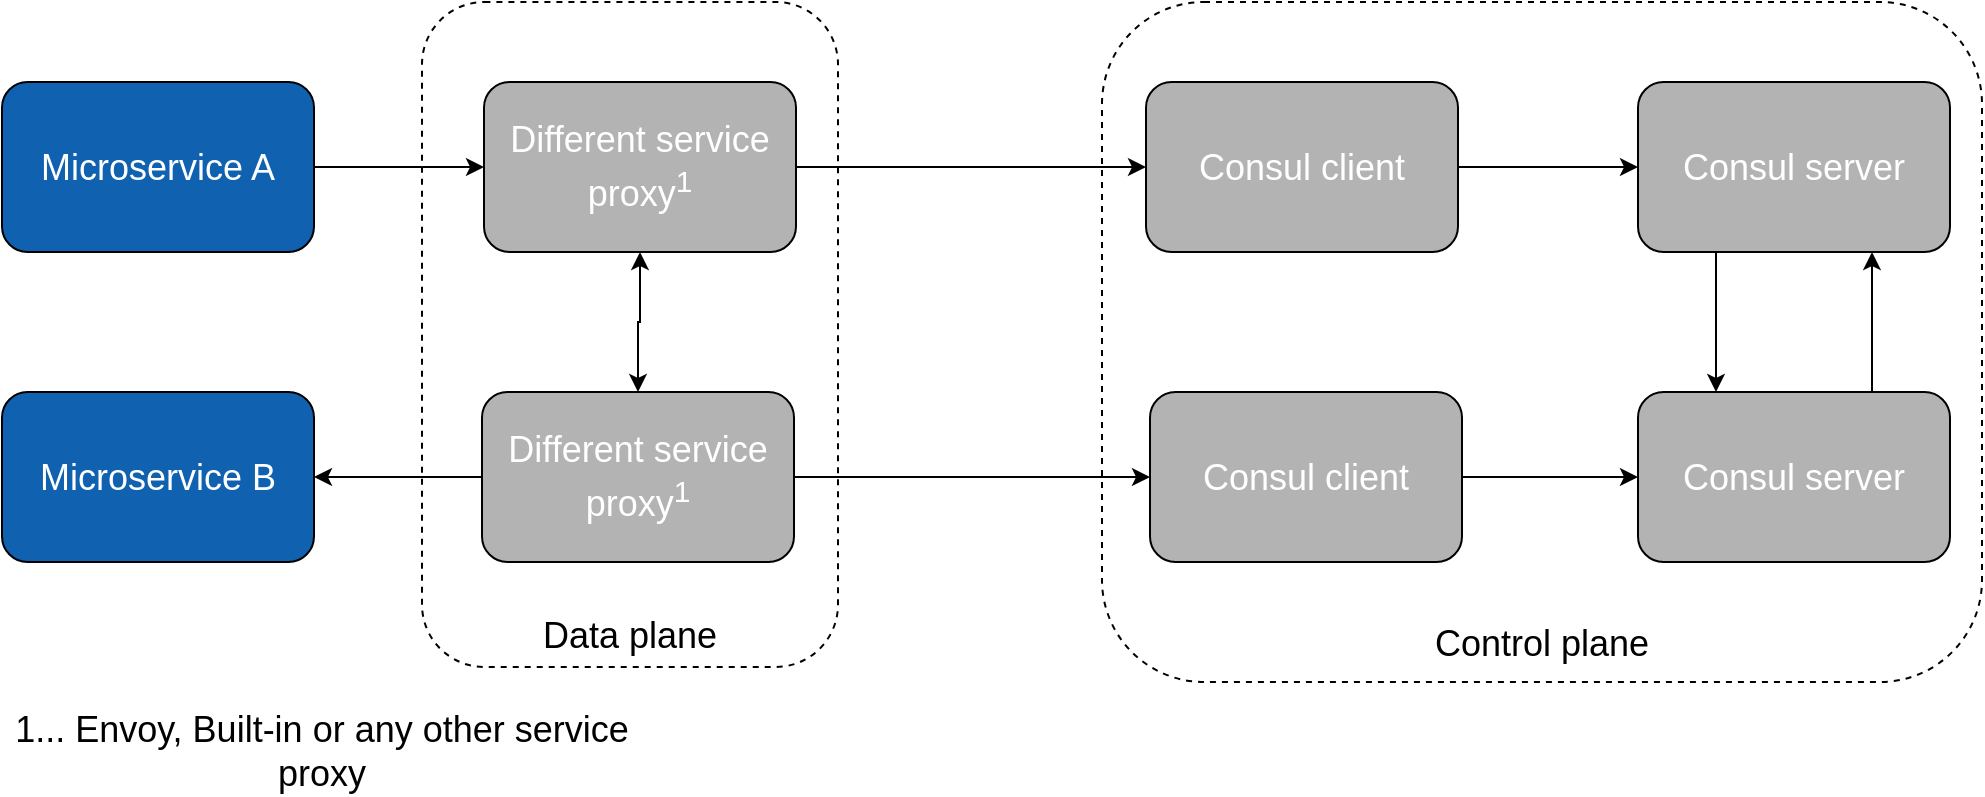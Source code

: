 <mxfile version="21.0.2" type="google"><diagram name="Page-1" id="n8mD0_e8EhDZeHQYchT6"><mxGraphModel grid="1" page="1" gridSize="10" guides="1" tooltips="1" connect="1" arrows="1" fold="1" pageScale="1" pageWidth="827" pageHeight="1169" math="0" shadow="0"><root><mxCell id="0"/><mxCell id="1" parent="0"/><mxCell id="E36L3v2XDwHYzRqljAAk-1" value="&lt;font color=&quot;#000000&quot;&gt;&lt;br&gt;&lt;br&gt;&lt;br&gt;&lt;br&gt;&lt;br&gt;&lt;br&gt;&lt;br&gt;&lt;br&gt;&lt;br&gt;&lt;br&gt;&lt;br&gt;&lt;div style=&quot;text-align: right;&quot;&gt;&lt;span style=&quot;background-color: initial;&quot;&gt;&lt;br&gt;&lt;/span&gt;&lt;/div&gt;&lt;div style=&quot;text-align: right;&quot;&gt;&lt;span style=&quot;background-color: initial;&quot;&gt;&lt;br&gt;&lt;/span&gt;&lt;/div&gt;&lt;div style=&quot;text-align: right;&quot;&gt;&lt;span style=&quot;background-color: initial;&quot;&gt;&lt;br&gt;&lt;/span&gt;&lt;/div&gt;&lt;div style=&quot;text-align: right;&quot;&gt;&lt;span style=&quot;background-color: initial;&quot;&gt;Control plane&lt;/span&gt;&lt;/div&gt;&lt;/font&gt;" style="rounded=1;whiteSpace=wrap;html=1;labelBackgroundColor=none;strokeColor=#000000;fontSize=18;fontColor=#B3B3B3;fillColor=none;dashed=1;" vertex="1" parent="1"><mxGeometry x="760" y="1460" width="440" height="340" as="geometry"/></mxCell><mxCell id="E36L3v2XDwHYzRqljAAk-2" value="&lt;span style=&quot;text-align: right; color: rgb(0, 0, 0); background-color: initial;&quot;&gt;&lt;br&gt;&lt;br&gt;&lt;br&gt;&lt;br&gt;&lt;br&gt;&lt;br&gt;&lt;br&gt;&lt;br&gt;&lt;br&gt;&lt;br&gt;&lt;br&gt;&lt;br&gt;&lt;br&gt;&lt;br&gt;Data plane&lt;/span&gt;&lt;font color=&quot;#000000&quot;&gt;&lt;br&gt;&lt;/font&gt;" style="rounded=1;whiteSpace=wrap;html=1;labelBackgroundColor=none;strokeColor=#000000;fontSize=18;fontColor=#B3B3B3;fillColor=none;dashed=1;" vertex="1" parent="1"><mxGeometry x="420" y="1460" width="208" height="332.5" as="geometry"/></mxCell><mxCell id="E36L3v2XDwHYzRqljAAk-3" style="edgeStyle=orthogonalEdgeStyle;rounded=0;orthogonalLoop=1;jettySize=auto;html=1;exitX=1;exitY=0.5;exitDx=0;exitDy=0;entryX=0;entryY=0.5;entryDx=0;entryDy=0;fontSize=18;fontColor=#B3B3B3;" edge="1" parent="1" source="E36L3v2XDwHYzRqljAAk-4" target="E36L3v2XDwHYzRqljAAk-8"><mxGeometry relative="1" as="geometry"/></mxCell><mxCell id="E36L3v2XDwHYzRqljAAk-4" value="&lt;font color=&quot;#ffffff&quot;&gt;Microservice A&lt;/font&gt;" style="rounded=1;whiteSpace=wrap;html=1;fontSize=18;fillColor=#1061B0;" vertex="1" parent="1"><mxGeometry x="210" y="1500" width="156" height="85" as="geometry"/></mxCell><mxCell id="E36L3v2XDwHYzRqljAAk-5" value="&lt;font color=&quot;#ffffff&quot;&gt;Microservice B&lt;/font&gt;" style="rounded=1;whiteSpace=wrap;html=1;fontSize=18;fillColor=#1061B0;" vertex="1" parent="1"><mxGeometry x="210" y="1655" width="156" height="85" as="geometry"/></mxCell><mxCell id="E36L3v2XDwHYzRqljAAk-6" style="edgeStyle=orthogonalEdgeStyle;rounded=0;orthogonalLoop=1;jettySize=auto;html=1;exitX=0.5;exitY=1;exitDx=0;exitDy=0;entryX=0.5;entryY=0;entryDx=0;entryDy=0;fontSize=18;fontColor=#B3B3B3;startArrow=classic;startFill=1;" edge="1" parent="1" source="E36L3v2XDwHYzRqljAAk-8" target="E36L3v2XDwHYzRqljAAk-11"><mxGeometry relative="1" as="geometry"/></mxCell><mxCell id="E36L3v2XDwHYzRqljAAk-7" style="edgeStyle=orthogonalEdgeStyle;rounded=0;orthogonalLoop=1;jettySize=auto;html=1;exitX=1;exitY=0.5;exitDx=0;exitDy=0;entryX=0;entryY=0.5;entryDx=0;entryDy=0;fontSize=18;fontColor=#000000;" edge="1" parent="1" source="E36L3v2XDwHYzRqljAAk-8" target="E36L3v2XDwHYzRqljAAk-13"><mxGeometry relative="1" as="geometry"/></mxCell><mxCell id="E36L3v2XDwHYzRqljAAk-8" value="&lt;font color=&quot;#ffffff&quot;&gt;Different service proxy&lt;sup&gt;1&lt;/sup&gt;&lt;/font&gt;" style="rounded=1;whiteSpace=wrap;html=1;fontSize=18;fillColor=#B3B3B3;" vertex="1" parent="1"><mxGeometry x="451" y="1500" width="156" height="85" as="geometry"/></mxCell><mxCell id="E36L3v2XDwHYzRqljAAk-9" style="edgeStyle=orthogonalEdgeStyle;rounded=0;orthogonalLoop=1;jettySize=auto;html=1;exitX=0;exitY=0.5;exitDx=0;exitDy=0;entryX=1;entryY=0.5;entryDx=0;entryDy=0;fontSize=18;fontColor=#B3B3B3;" edge="1" parent="1" source="E36L3v2XDwHYzRqljAAk-11" target="E36L3v2XDwHYzRqljAAk-5"><mxGeometry relative="1" as="geometry"/></mxCell><mxCell id="E36L3v2XDwHYzRqljAAk-10" style="edgeStyle=orthogonalEdgeStyle;rounded=0;orthogonalLoop=1;jettySize=auto;html=1;exitX=1;exitY=0.5;exitDx=0;exitDy=0;entryX=0;entryY=0.5;entryDx=0;entryDy=0;fontSize=18;fontColor=#000000;" edge="1" parent="1" source="E36L3v2XDwHYzRqljAAk-11" target="E36L3v2XDwHYzRqljAAk-16"><mxGeometry relative="1" as="geometry"/></mxCell><mxCell id="E36L3v2XDwHYzRqljAAk-11" value="&lt;span style=&quot;color: rgb(255, 255, 255);&quot;&gt;Different service proxy&lt;sup&gt;1&lt;/sup&gt;&lt;/span&gt;" style="rounded=1;whiteSpace=wrap;html=1;fontSize=18;fillColor=#B3B3B3;" vertex="1" parent="1"><mxGeometry x="450" y="1655" width="156" height="85" as="geometry"/></mxCell><mxCell id="E36L3v2XDwHYzRqljAAk-12" style="edgeStyle=orthogonalEdgeStyle;rounded=0;orthogonalLoop=1;jettySize=auto;html=1;exitX=1;exitY=0.5;exitDx=0;exitDy=0;entryX=0;entryY=0.5;entryDx=0;entryDy=0;fontSize=18;fontColor=#000000;" edge="1" parent="1" source="E36L3v2XDwHYzRqljAAk-13" target="E36L3v2XDwHYzRqljAAk-18"><mxGeometry relative="1" as="geometry"/></mxCell><mxCell id="E36L3v2XDwHYzRqljAAk-13" value="&lt;font color=&quot;#ffffff&quot;&gt;Consul client&lt;/font&gt;" style="rounded=1;whiteSpace=wrap;html=1;fontSize=18;fillColor=#B3B3B3;" vertex="1" parent="1"><mxGeometry x="782" y="1500" width="156" height="85" as="geometry"/></mxCell><mxCell id="E36L3v2XDwHYzRqljAAk-14" value="1... Envoy, Built-in or any other service proxy" style="text;html=1;strokeColor=none;fillColor=none;align=center;verticalAlign=middle;whiteSpace=wrap;rounded=0;dashed=1;labelBackgroundColor=none;fontSize=18;fontColor=#000000;" vertex="1" parent="1"><mxGeometry x="210" y="1820" width="320" height="30" as="geometry"/></mxCell><mxCell id="E36L3v2XDwHYzRqljAAk-15" style="edgeStyle=orthogonalEdgeStyle;rounded=0;orthogonalLoop=1;jettySize=auto;html=1;exitX=1;exitY=0.5;exitDx=0;exitDy=0;entryX=0;entryY=0.5;entryDx=0;entryDy=0;fontSize=18;fontColor=#000000;" edge="1" parent="1" source="E36L3v2XDwHYzRqljAAk-16" target="E36L3v2XDwHYzRqljAAk-20"><mxGeometry relative="1" as="geometry"/></mxCell><mxCell id="E36L3v2XDwHYzRqljAAk-16" value="&lt;font color=&quot;#ffffff&quot;&gt;Consul client&lt;/font&gt;" style="rounded=1;whiteSpace=wrap;html=1;fontSize=18;fillColor=#B3B3B3;" vertex="1" parent="1"><mxGeometry x="784" y="1655" width="156" height="85" as="geometry"/></mxCell><mxCell id="E36L3v2XDwHYzRqljAAk-17" style="edgeStyle=orthogonalEdgeStyle;rounded=0;orthogonalLoop=1;jettySize=auto;html=1;exitX=0.25;exitY=1;exitDx=0;exitDy=0;entryX=0.25;entryY=0;entryDx=0;entryDy=0;fontSize=18;fontColor=#000000;" edge="1" parent="1" source="E36L3v2XDwHYzRqljAAk-18" target="E36L3v2XDwHYzRqljAAk-20"><mxGeometry relative="1" as="geometry"/></mxCell><mxCell id="E36L3v2XDwHYzRqljAAk-18" value="&lt;font color=&quot;#ffffff&quot;&gt;Consul server&lt;/font&gt;" style="rounded=1;whiteSpace=wrap;html=1;fontSize=18;fillColor=#B3B3B3;" vertex="1" parent="1"><mxGeometry x="1028" y="1500" width="156" height="85" as="geometry"/></mxCell><mxCell id="E36L3v2XDwHYzRqljAAk-19" style="edgeStyle=orthogonalEdgeStyle;rounded=0;orthogonalLoop=1;jettySize=auto;html=1;exitX=0.75;exitY=0;exitDx=0;exitDy=0;entryX=0.75;entryY=1;entryDx=0;entryDy=0;fontSize=18;fontColor=#000000;" edge="1" parent="1" source="E36L3v2XDwHYzRqljAAk-20" target="E36L3v2XDwHYzRqljAAk-18"><mxGeometry relative="1" as="geometry"/></mxCell><mxCell id="E36L3v2XDwHYzRqljAAk-20" value="&lt;font color=&quot;#ffffff&quot;&gt;Consul server&lt;/font&gt;" style="rounded=1;whiteSpace=wrap;html=1;fontSize=18;fillColor=#B3B3B3;" vertex="1" parent="1"><mxGeometry x="1028" y="1655" width="156" height="85" as="geometry"/></mxCell></root></mxGraphModel></diagram></mxfile>